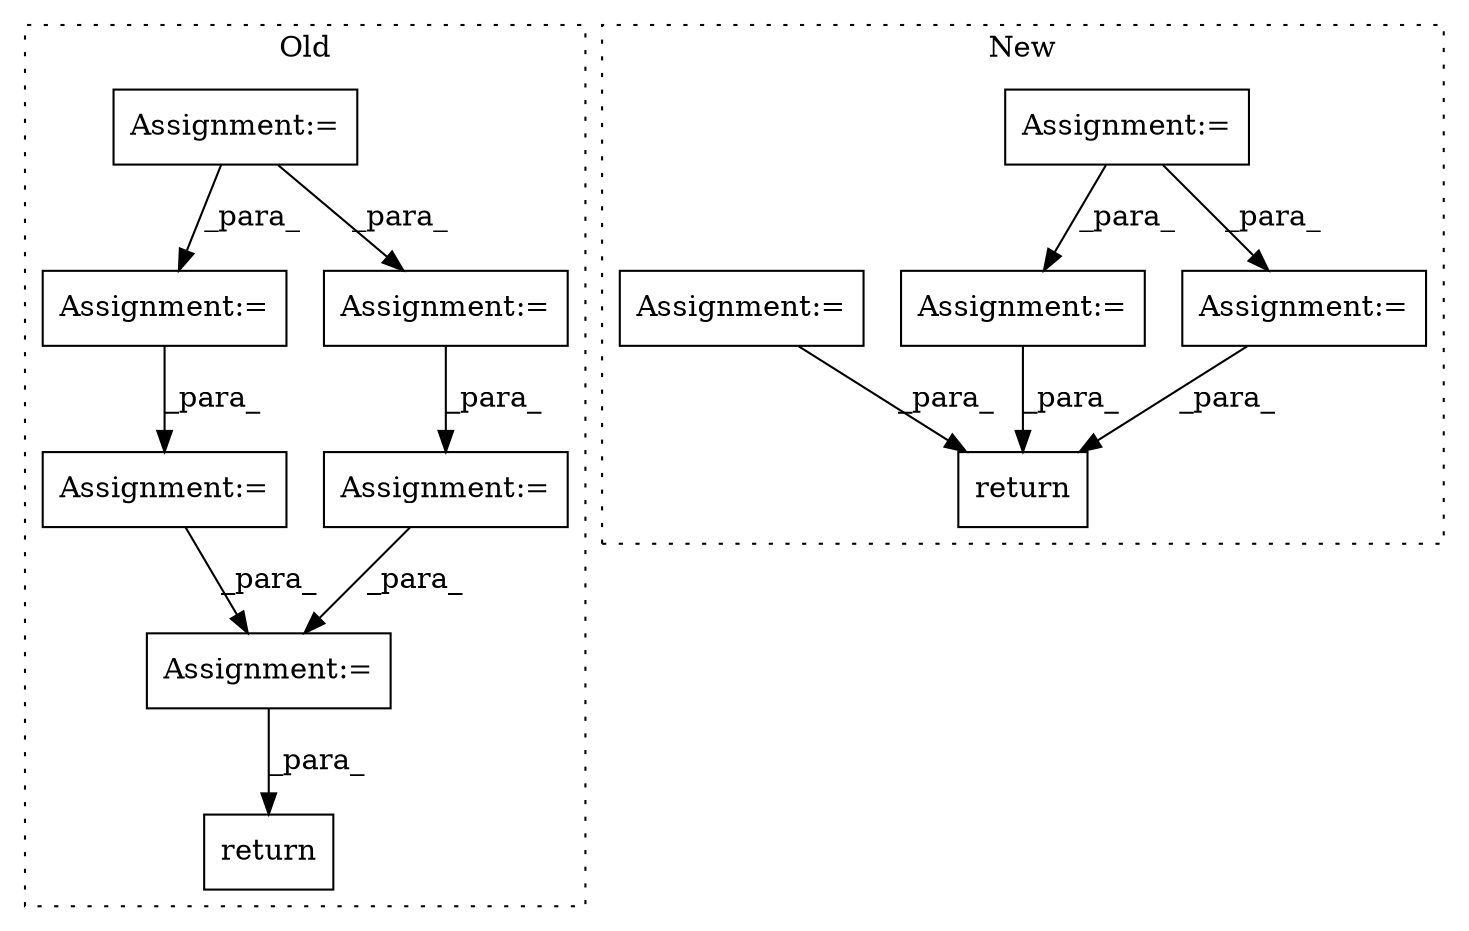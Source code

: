 digraph G {
subgraph cluster0 {
1 [label="return" a="41" s="1443" l="7" shape="box"];
3 [label="Assignment:=" a="7" s="870" l="1" shape="box"];
5 [label="Assignment:=" a="7" s="1255" l="1" shape="box"];
9 [label="Assignment:=" a="7" s="1097" l="1" shape="box"];
10 [label="Assignment:=" a="7" s="1043" l="1" shape="box"];
11 [label="Assignment:=" a="7" s="1219" l="1" shape="box"];
12 [label="Assignment:=" a="7" s="975" l="1" shape="box"];
label = "Old";
style="dotted";
}
subgraph cluster1 {
2 [label="return" a="41" s="1228" l="7" shape="box"];
4 [label="Assignment:=" a="7" s="745" l="1" shape="box"];
6 [label="Assignment:=" a="7" s="1102" l="2" shape="box"];
7 [label="Assignment:=" a="7" s="483" l="1" shape="box"];
8 [label="Assignment:=" a="7" s="1139" l="2" shape="box"];
label = "New";
style="dotted";
}
3 -> 9 [label="_para_"];
3 -> 12 [label="_para_"];
4 -> 6 [label="_para_"];
4 -> 8 [label="_para_"];
5 -> 1 [label="_para_"];
6 -> 2 [label="_para_"];
7 -> 2 [label="_para_"];
8 -> 2 [label="_para_"];
9 -> 11 [label="_para_"];
10 -> 5 [label="_para_"];
11 -> 5 [label="_para_"];
12 -> 10 [label="_para_"];
}